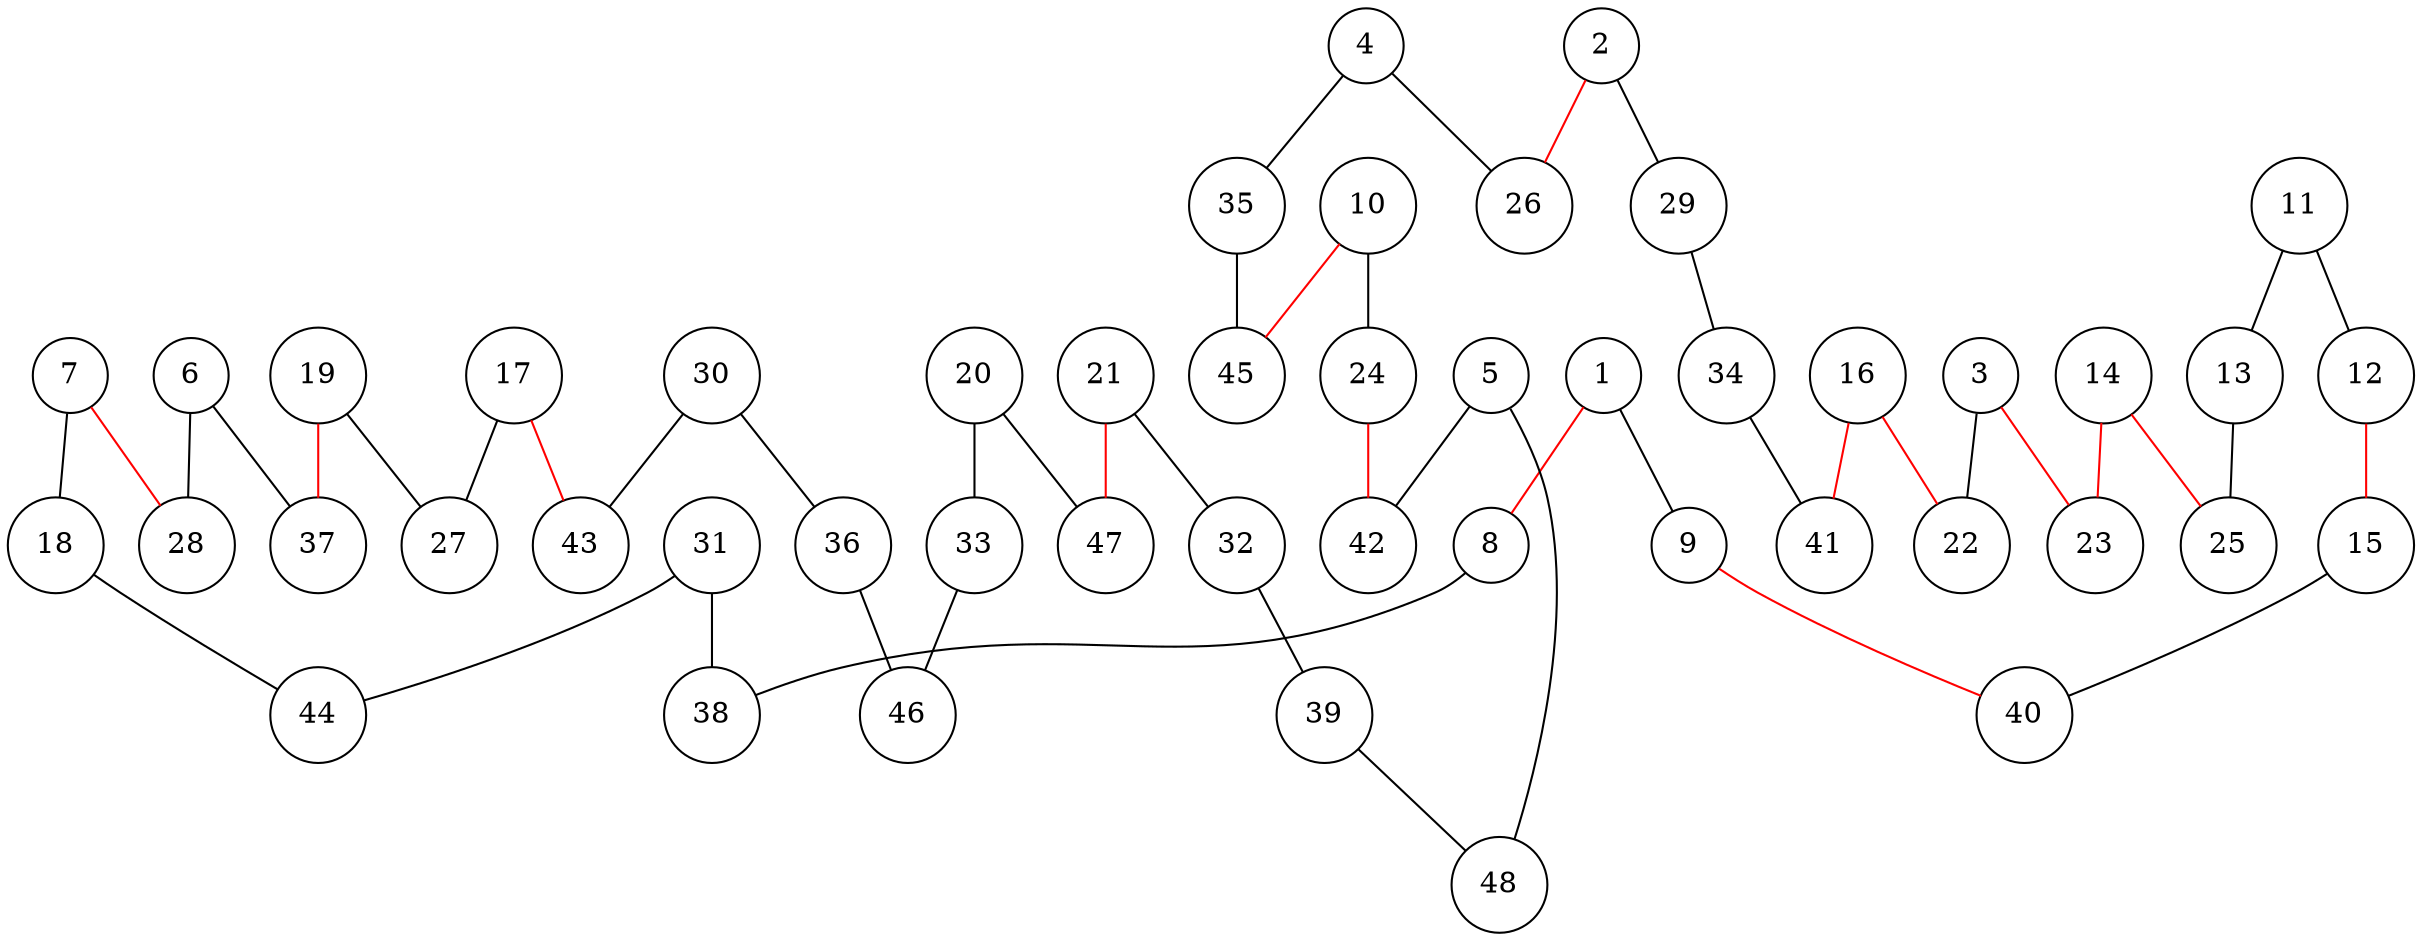 graph att48 {
	node [shape=circle fillcolor=white]
	1 [ pos = "17.351198,3.743880!"]
	2 [ pos = "5.753672,0.025767!"]
	3 [ pos = "14.248905,3.669157!"]
	4 [ pos = "1.033239,2.166967!"]
	5 [ pos = "7.941252,4.236022!"]
	6 [ pos = "19.603195,11.486730!"]
	7 [ pos = "19.513012,9.574852!"]
	8 [ pos = "18.719402,3.267199!"]
	9 [ pos = "17.773770,4.856996!"]
	10 [ pos = "2.865241,5.279567!"]
	11 [ pos = "14.089152,6.714764!"]
	12 [ pos = "15.431590,7.402731!"]
	13 [ pos = "12.125741,6.889977!"]
	14 [ pos = "11.883535,5.243494!"]
	15 [ pos = "16.354032,6.913167!"]
	16 [ pos = "15.735635,1.723783!"]
	17 [ pos = "19.610925,13.357382!"]
	18 [ pos = "19.227003,9.250193!"]
	19 [ pos = "19.922700,12.169544!"]
	20 [ pos = "15.202267,9.175470!"]
	21 [ pos = "11.551147,8.680752!"]
	22 [ pos = "15.720175,2.860088!"]
	23 [ pos = "13.396032,5.622262!"]
	24 [ pos = "4.207678,7.237825!"]
	25 [ pos = "11.097655,5.982994!"]
	26 [ pos = "1.739242,2.592115!"]
	27 [ pos = "19.466632,12.416903!"]
	28 [ pos = "19.430559,10.257666!"]
	29 [ pos = "8.186035,1.947952!"]
	30 [ pos = "18.943571,11.610410!"]
	31 [ pos = "19.440866,7.217212!"]
	32 [ pos = "8.361247,8.515846!"]
	33 [ pos = "16.557588,8.175728!"]
	34 [ pos = "11.873229,3.086833!"]
	35 [ pos = "0.059263,5.709869!"]
	36 [ pos = "18.675599,9.737181!"]
	37 [ pos = "20.000000,11.839732!"]
	38 [ pos = "19.046637,5.782015!"]
	39 [ pos = "8.977068,7.289358!"]
	40 [ pos = "16.158207,5.501159!"]
	41 [ pos = "12.844628,0.360732!"]
	42 [ pos = "4.936872,4.042772!"]
	43 [ pos = "18.758052,12.623035!"]
	44 [ pos = "19.348106,8.345787!"]
	45 [ pos = "0.025767,6.895130!"]
	46 [ pos = "17.539294,7.711930!"]
	47 [ pos = "13.359959,8.394744!"]
	48 [ pos = "7.789230,5.003865!"]

	1 -- 8 [color = red]
	1 -- 9 [color = black]
	2 -- 26 [color = red]
	2 -- 29 [color = black]
	3 -- 22 [color = black]
	3 -- 23 [color = red]
	4 -- 26 [color = black]
	4 -- 35 [color = black]
	5 -- 42 [color = black]
	5 -- 48 [color = black]
	6 -- 28 [color = black]
	6 -- 37 [color = black]
	7 -- 18 [color = black]
	7 -- 28 [color = red]
	8 -- 38 [color = black]
	9 -- 40 [color = red]
	10 -- 24 [color = black]
	10 -- 45 [color = red]
	11 -- 12 [color = black]
	11 -- 13 [color = black]
	12 -- 15 [color = red]
	13 -- 25 [color = black]
	14 -- 23 [color = red]
	14 -- 25 [color = red]
	15 -- 40 [color = black]
	16 -- 22 [color = red]
	16 -- 41 [color = red]
	17 -- 27 [color = black]
	17 -- 43 [color = red]
	18 -- 44 [color = black]
	19 -- 27 [color = black]
	19 -- 37 [color = red]
	20 -- 33 [color = black]
	20 -- 47 [color = black]
	21 -- 32 [color = black]
	21 -- 47 [color = red]
	24 -- 42 [color = red]
	29 -- 34 [color = black]
	30 -- 36 [color = black]
	30 -- 43 [color = black]
	31 -- 38 [color = black]
	31 -- 44 [color = black]
	32 -- 39 [color = black]
	33 -- 46 [color = black]
	34 -- 41 [color = black]
	35 -- 45 [color = black]
	36 -- 46 [color = black]
	39 -- 48 [color = black]
}